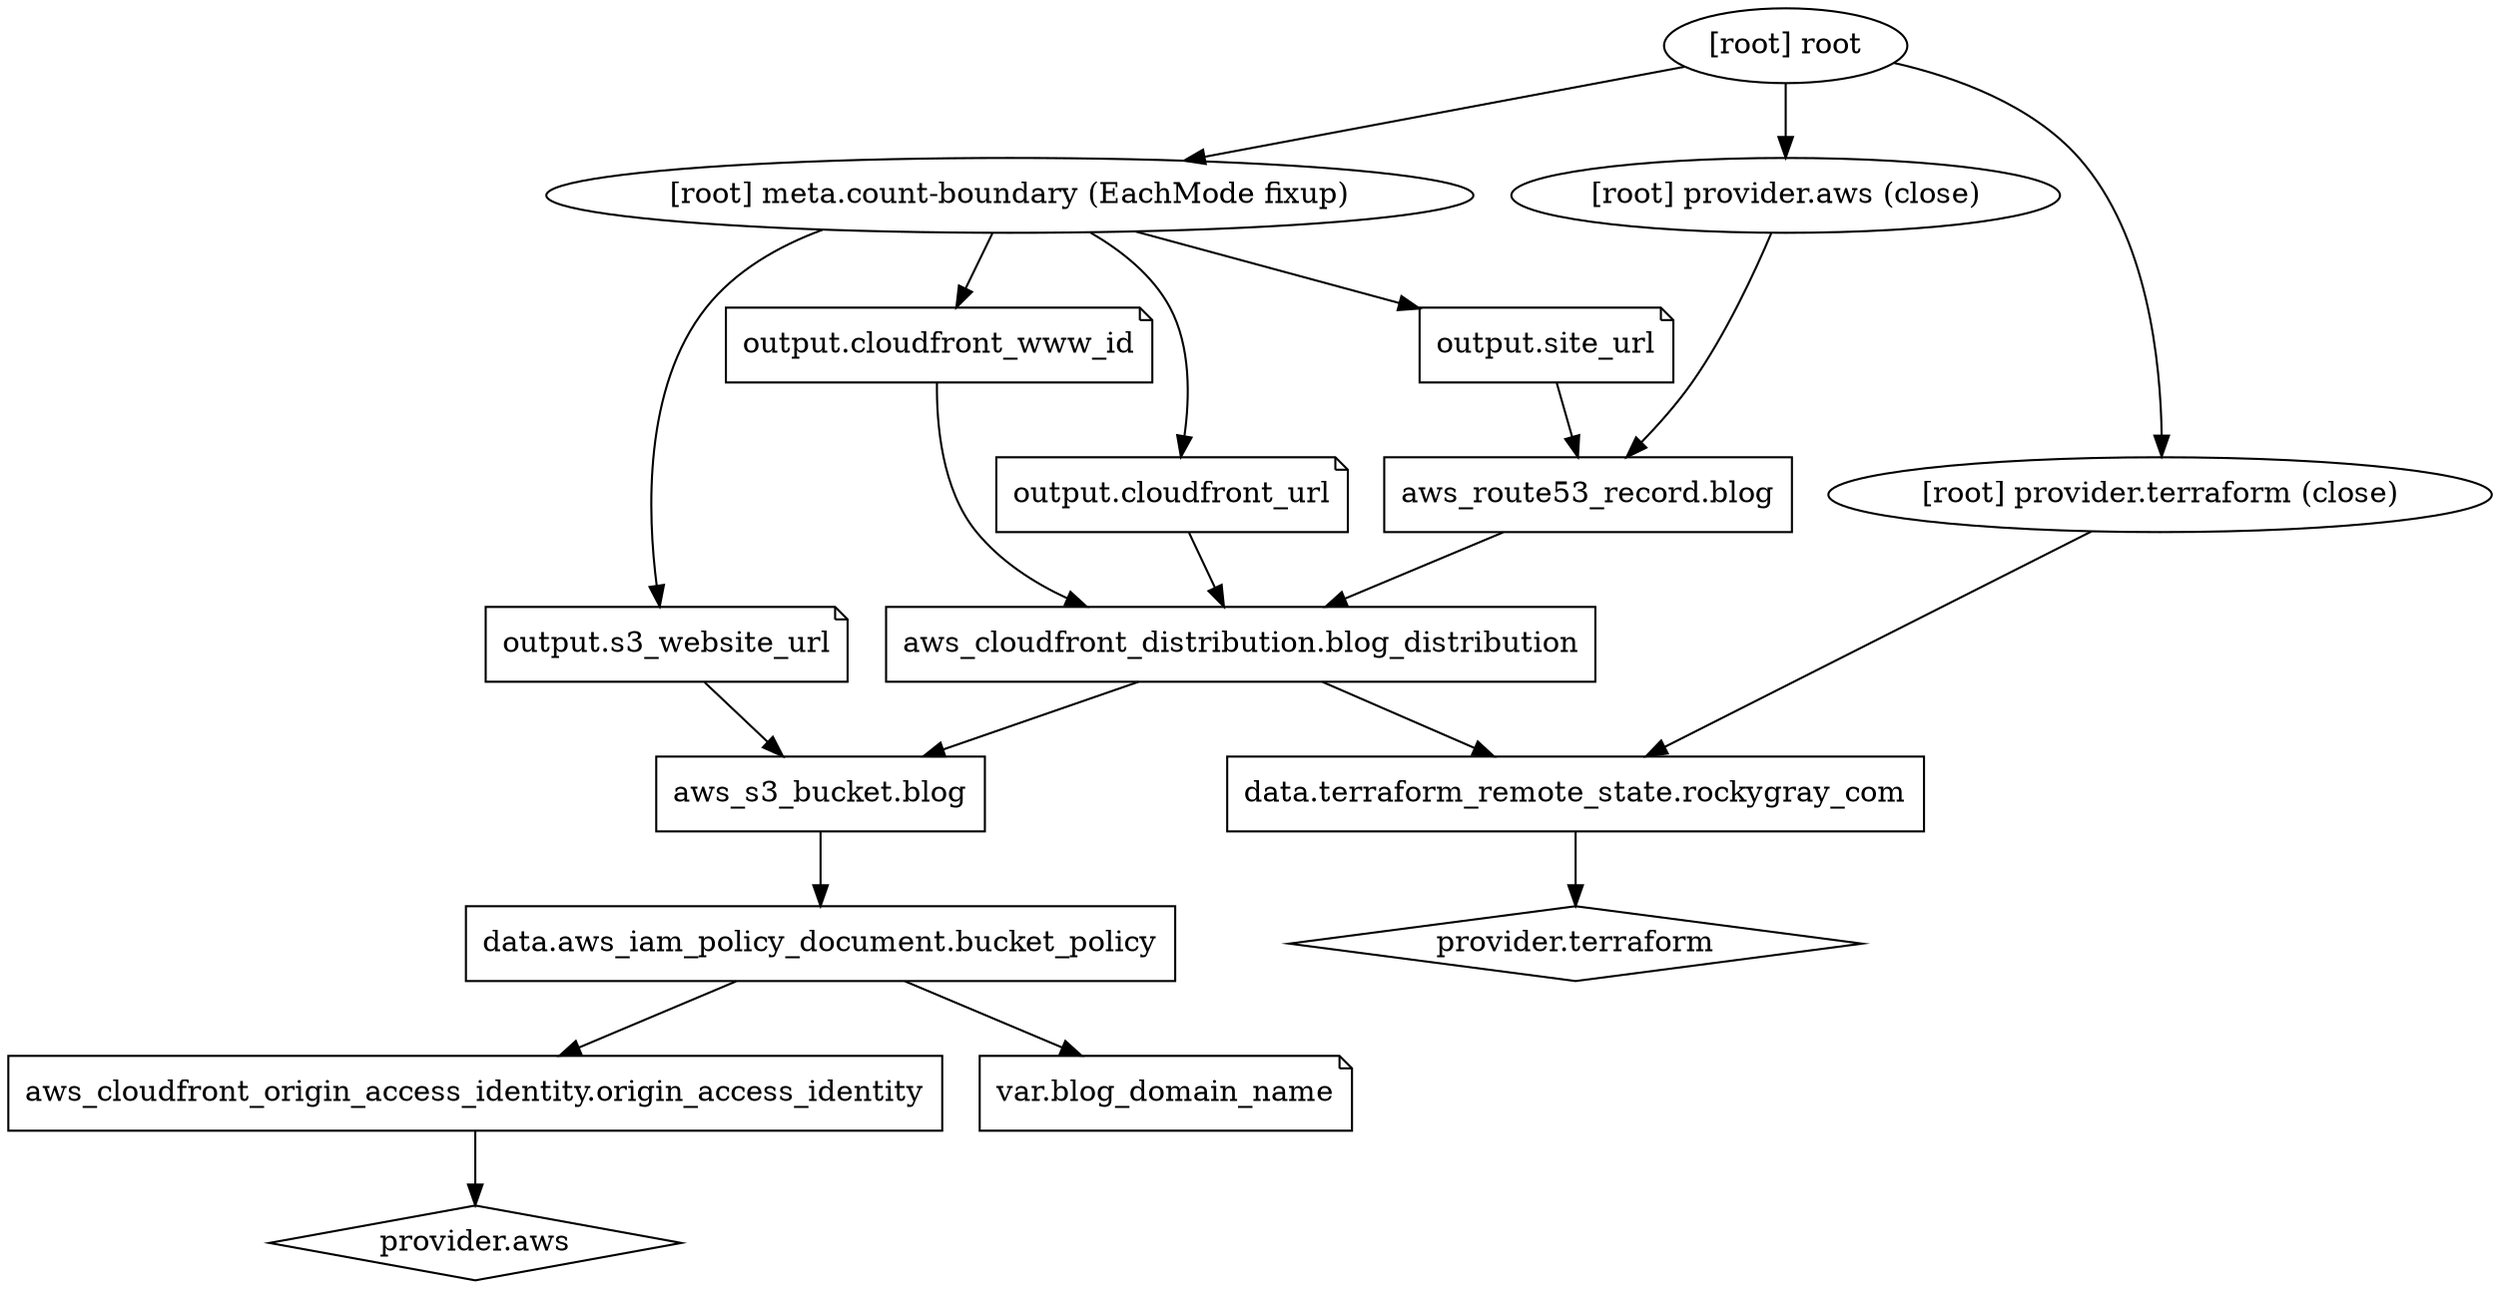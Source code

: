 digraph {
	compound = "true"
	newrank = "true"
	subgraph "root" {
		"[root] aws_cloudfront_distribution.blog_distribution" [label = "aws_cloudfront_distribution.blog_distribution", shape = "box"]
		"[root] aws_cloudfront_origin_access_identity.origin_access_identity" [label = "aws_cloudfront_origin_access_identity.origin_access_identity", shape = "box"]
		"[root] aws_route53_record.blog" [label = "aws_route53_record.blog", shape = "box"]
		"[root] aws_s3_bucket.blog" [label = "aws_s3_bucket.blog", shape = "box"]
		"[root] data.aws_iam_policy_document.bucket_policy" [label = "data.aws_iam_policy_document.bucket_policy", shape = "box"]
		"[root] data.terraform_remote_state.rockygray_com" [label = "data.terraform_remote_state.rockygray_com", shape = "box"]
		"[root] output.cloudfront_url" [label = "output.cloudfront_url", shape = "note"]
		"[root] output.cloudfront_www_id" [label = "output.cloudfront_www_id", shape = "note"]
		"[root] output.s3_website_url" [label = "output.s3_website_url", shape = "note"]
		"[root] output.site_url" [label = "output.site_url", shape = "note"]
		"[root] provider.aws" [label = "provider.aws", shape = "diamond"]
		"[root] provider.terraform" [label = "provider.terraform", shape = "diamond"]
		"[root] var.blog_domain_name" [label = "var.blog_domain_name", shape = "note"]
		"[root] aws_cloudfront_distribution.blog_distribution" -> "[root] aws_s3_bucket.blog"
		"[root] aws_cloudfront_distribution.blog_distribution" -> "[root] data.terraform_remote_state.rockygray_com"
		"[root] aws_cloudfront_origin_access_identity.origin_access_identity" -> "[root] provider.aws"
		"[root] aws_route53_record.blog" -> "[root] aws_cloudfront_distribution.blog_distribution"
		"[root] aws_s3_bucket.blog" -> "[root] data.aws_iam_policy_document.bucket_policy"
		"[root] data.aws_iam_policy_document.bucket_policy" -> "[root] aws_cloudfront_origin_access_identity.origin_access_identity"
		"[root] data.aws_iam_policy_document.bucket_policy" -> "[root] var.blog_domain_name"
		"[root] data.terraform_remote_state.rockygray_com" -> "[root] provider.terraform"
		"[root] meta.count-boundary (EachMode fixup)" -> "[root] output.cloudfront_url"
		"[root] meta.count-boundary (EachMode fixup)" -> "[root] output.cloudfront_www_id"
		"[root] meta.count-boundary (EachMode fixup)" -> "[root] output.s3_website_url"
		"[root] meta.count-boundary (EachMode fixup)" -> "[root] output.site_url"
		"[root] output.cloudfront_url" -> "[root] aws_cloudfront_distribution.blog_distribution"
		"[root] output.cloudfront_www_id" -> "[root] aws_cloudfront_distribution.blog_distribution"
		"[root] output.s3_website_url" -> "[root] aws_s3_bucket.blog"
		"[root] output.site_url" -> "[root] aws_route53_record.blog"
		"[root] provider.aws (close)" -> "[root] aws_route53_record.blog"
		"[root] provider.terraform (close)" -> "[root] data.terraform_remote_state.rockygray_com"
		"[root] root" -> "[root] meta.count-boundary (EachMode fixup)"
		"[root] root" -> "[root] provider.aws (close)"
		"[root] root" -> "[root] provider.terraform (close)"
	}
}

